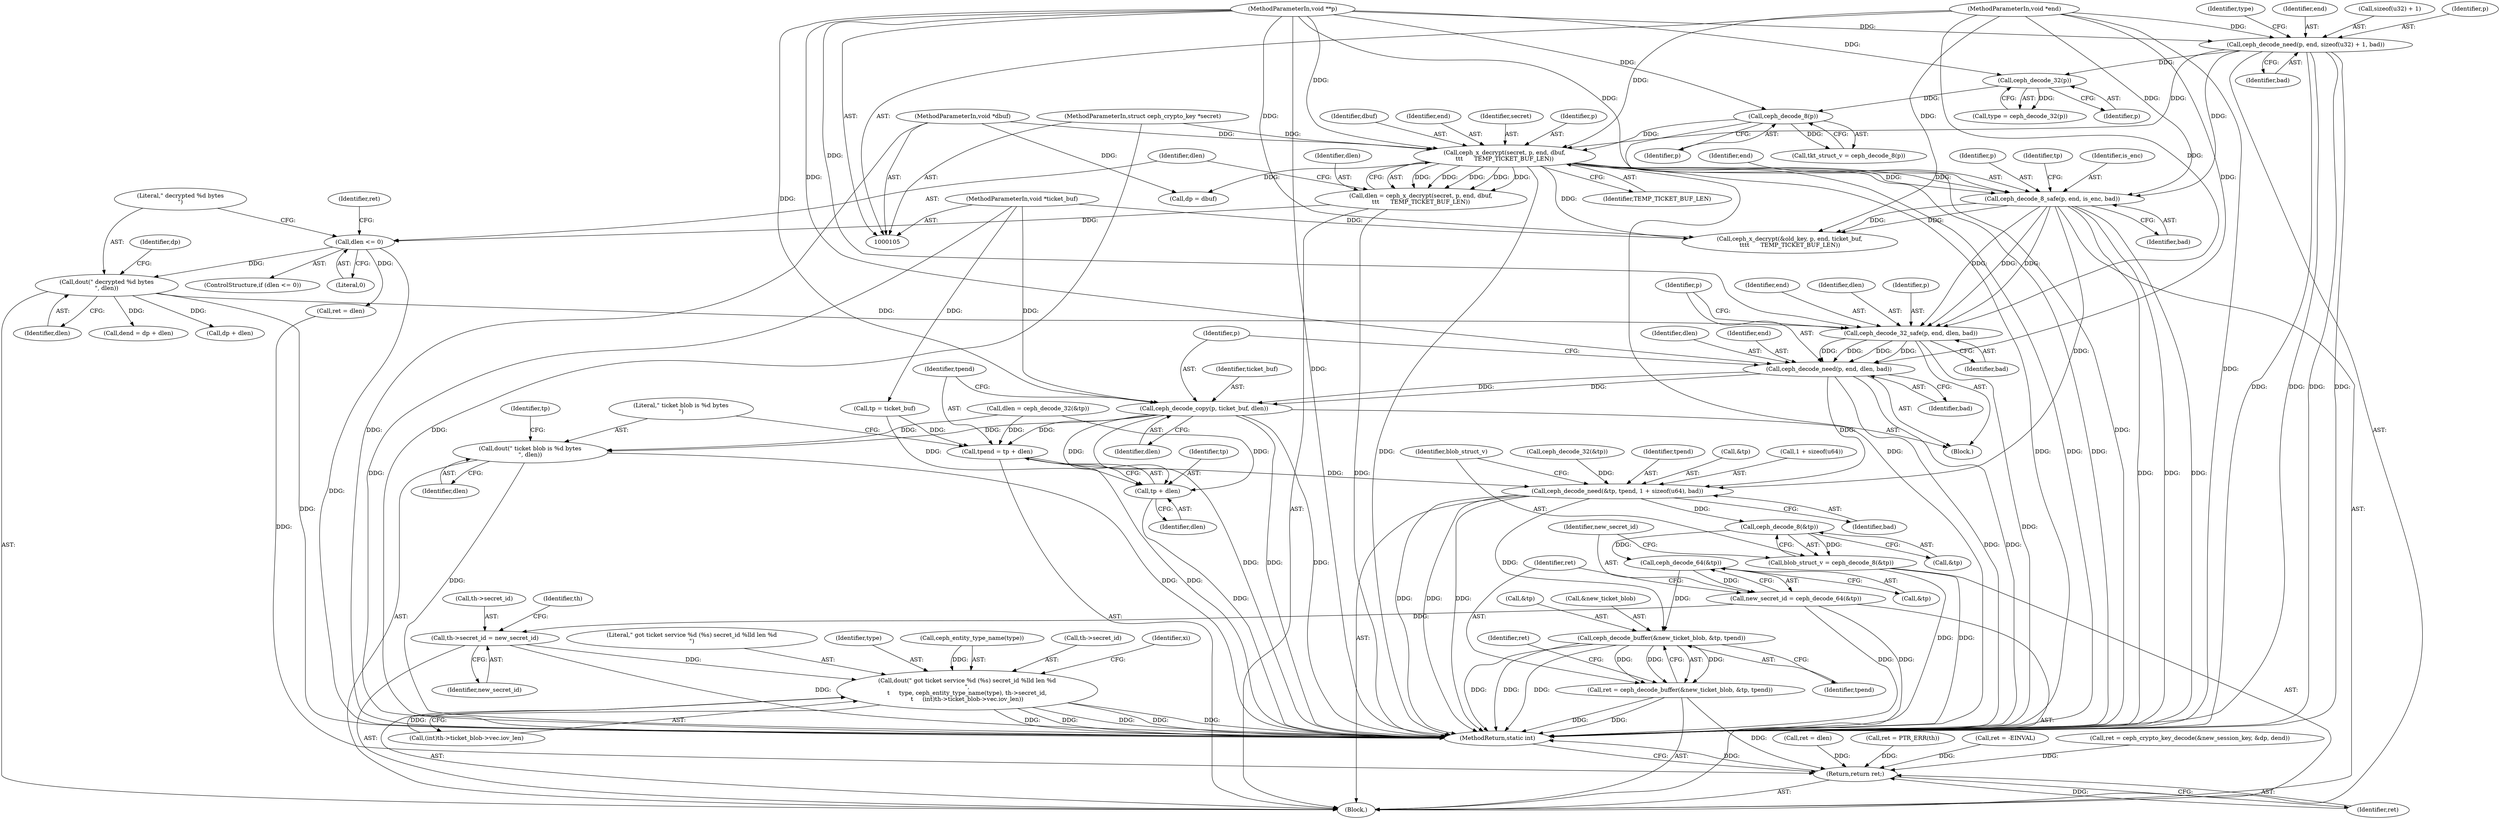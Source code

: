 digraph "1_linux_c27a3e4d667fdcad3db7b104f75659478e0c68d8_2@API" {
"1000316" [label="(Call,ceph_decode_copy(p, ticket_buf, dlen))"];
"1000311" [label="(Call,ceph_decode_need(p, end, dlen, bad))"];
"1000306" [label="(Call,ceph_decode_32_safe(p, end, dlen, bad))"];
"1000268" [label="(Call,ceph_decode_8_safe(p, end, is_enc, bad))"];
"1000180" [label="(Call,ceph_x_decrypt(secret, p, end, dbuf,\n\t\t\t      TEMP_TICKET_BUF_LEN))"];
"1000107" [label="(MethodParameterIn,struct ceph_crypto_key *secret)"];
"1000157" [label="(Call,ceph_decode_8(p))"];
"1000148" [label="(Call,ceph_decode_32(p))"];
"1000138" [label="(Call,ceph_decode_need(p, end, sizeof(u32) + 1, bad))"];
"1000108" [label="(MethodParameterIn,void **p)"];
"1000109" [label="(MethodParameterIn,void *end)"];
"1000110" [label="(MethodParameterIn,void *dbuf)"];
"1000195" [label="(Call,dout(\" decrypted %d bytes\n\", dlen))"];
"1000187" [label="(Call,dlen <= 0)"];
"1000178" [label="(Call,dlen = ceph_x_decrypt(secret, p, end, dbuf,\n\t\t\t      TEMP_TICKET_BUF_LEN))"];
"1000111" [label="(MethodParameterIn,void *ticket_buf)"];
"1000320" [label="(Call,tpend = tp + dlen)"];
"1000328" [label="(Call,ceph_decode_need(&tp, tpend, 1 + sizeof(u64), bad))"];
"1000339" [label="(Call,ceph_decode_8(&tp))"];
"1000337" [label="(Call,blob_struct_v = ceph_decode_8(&tp))"];
"1000344" [label="(Call,ceph_decode_64(&tp))"];
"1000342" [label="(Call,new_secret_id = ceph_decode_64(&tp))"];
"1000386" [label="(Call,th->secret_id = new_secret_id)"];
"1000401" [label="(Call,dout(\" got ticket service %d (%s) secret_id %lld len %d\n\",\n\t     type, ceph_entity_type_name(type), th->secret_id,\n\t     (int)th->ticket_blob->vec.iov_len))"];
"1000349" [label="(Call,ceph_decode_buffer(&new_ticket_blob, &tp, tpend))"];
"1000347" [label="(Call,ret = ceph_decode_buffer(&new_ticket_blob, &tp, tpend))"];
"1000426" [label="(Return,return ret;)"];
"1000322" [label="(Call,tp + dlen)"];
"1000325" [label="(Call,dout(\" ticket blob is %d bytes\n\", dlen))"];
"1000108" [label="(MethodParameterIn,void **p)"];
"1000189" [label="(Literal,0)"];
"1000326" [label="(Literal,\" ticket blob is %d bytes\n\")"];
"1000109" [label="(MethodParameterIn,void *end)"];
"1000274" [label="(Identifier,tp)"];
"1000401" [label="(Call,dout(\" got ticket service %d (%s) secret_id %lld len %d\n\",\n\t     type, ceph_entity_type_name(type), th->secret_id,\n\t     (int)th->ticket_blob->vec.iov_len))"];
"1000308" [label="(Identifier,end)"];
"1000199" [label="(Identifier,dp)"];
"1000340" [label="(Call,&tp)"];
"1000197" [label="(Identifier,dlen)"];
"1000402" [label="(Literal,\" got ticket service %d (%s) secret_id %lld len %d\n\")"];
"1000295" [label="(Call,ret = dlen)"];
"1000180" [label="(Call,ceph_x_decrypt(secret, p, end, dbuf,\n\t\t\t      TEMP_TICKET_BUF_LEN))"];
"1000191" [label="(Call,ret = dlen)"];
"1000187" [label="(Call,dlen <= 0)"];
"1000345" [label="(Call,&tp)"];
"1000352" [label="(Call,&tp)"];
"1000158" [label="(Identifier,p)"];
"1000313" [label="(Identifier,end)"];
"1000336" [label="(Identifier,bad)"];
"1000403" [label="(Identifier,type)"];
"1000271" [label="(Identifier,is_enc)"];
"1000330" [label="(Identifier,tp)"];
"1000139" [label="(Identifier,p)"];
"1000314" [label="(Identifier,dlen)"];
"1000309" [label="(Identifier,dlen)"];
"1000188" [label="(Identifier,dlen)"];
"1000307" [label="(Identifier,p)"];
"1000182" [label="(Identifier,p)"];
"1000179" [label="(Identifier,dlen)"];
"1000356" [label="(Identifier,ret)"];
"1000354" [label="(Identifier,tpend)"];
"1000311" [label="(Call,ceph_decode_need(p, end, dlen, bad))"];
"1000178" [label="(Call,dlen = ceph_x_decrypt(secret, p, end, dbuf,\n\t\t\t      TEMP_TICKET_BUF_LEN))"];
"1000319" [label="(Identifier,dlen)"];
"1000323" [label="(Identifier,tp)"];
"1000173" [label="(Call,ret = PTR_ERR(th))"];
"1000147" [label="(Identifier,type)"];
"1000322" [label="(Call,tp + dlen)"];
"1000434" [label="(MethodReturn,static int)"];
"1000112" [label="(Block,)"];
"1000349" [label="(Call,ceph_decode_buffer(&new_ticket_blob, &tp, tpend))"];
"1000344" [label="(Call,ceph_decode_64(&tp))"];
"1000201" [label="(Call,dend = dp + dlen)"];
"1000329" [label="(Call,&tp)"];
"1000393" [label="(Identifier,th)"];
"1000386" [label="(Call,th->secret_id = new_secret_id)"];
"1000140" [label="(Identifier,end)"];
"1000324" [label="(Identifier,dlen)"];
"1000268" [label="(Call,ceph_decode_8_safe(p, end, is_enc, bad))"];
"1000184" [label="(Identifier,dbuf)"];
"1000312" [label="(Identifier,p)"];
"1000315" [label="(Identifier,bad)"];
"1000299" [label="(Call,dlen = ceph_decode_32(&tp))"];
"1000332" [label="(Call,1 + sizeof(u64))"];
"1000110" [label="(MethodParameterIn,void *dbuf)"];
"1000325" [label="(Call,dout(\" ticket blob is %d bytes\n\", dlen))"];
"1000270" [label="(Identifier,end)"];
"1000426" [label="(Return,return ret;)"];
"1000141" [label="(Call,sizeof(u32) + 1)"];
"1000328" [label="(Call,ceph_decode_need(&tp, tpend, 1 + sizeof(u64), bad))"];
"1000387" [label="(Call,th->secret_id)"];
"1000186" [label="(ControlStructure,if (dlen <= 0))"];
"1000342" [label="(Call,new_secret_id = ceph_decode_64(&tp))"];
"1000320" [label="(Call,tpend = tp + dlen)"];
"1000406" [label="(Call,th->secret_id)"];
"1000272" [label="(Identifier,bad)"];
"1000198" [label="(Call,dp = dbuf)"];
"1000192" [label="(Identifier,ret)"];
"1000310" [label="(Identifier,bad)"];
"1000195" [label="(Call,dout(\" decrypted %d bytes\n\", dlen))"];
"1000183" [label="(Identifier,end)"];
"1000348" [label="(Identifier,ret)"];
"1000317" [label="(Identifier,p)"];
"1000107" [label="(MethodParameterIn,struct ceph_crypto_key *secret)"];
"1000185" [label="(Identifier,TEMP_TICKET_BUF_LEN)"];
"1000203" [label="(Call,dp + dlen)"];
"1000316" [label="(Call,ceph_decode_copy(p, ticket_buf, dlen))"];
"1000155" [label="(Call,tkt_struct_v = ceph_decode_8(p))"];
"1000429" [label="(Call,ret = -EINVAL)"];
"1000338" [label="(Identifier,blob_struct_v)"];
"1000146" [label="(Call,type = ceph_decode_32(p))"];
"1000305" [label="(Block,)"];
"1000420" [label="(Identifier,xi)"];
"1000327" [label="(Identifier,dlen)"];
"1000343" [label="(Identifier,new_secret_id)"];
"1000111" [label="(MethodParameterIn,void *ticket_buf)"];
"1000283" [label="(Call,ceph_x_decrypt(&old_key, p, end, ticket_buf,\n\t\t\t\t      TEMP_TICKET_BUF_LEN))"];
"1000138" [label="(Call,ceph_decode_need(p, end, sizeof(u32) + 1, bad))"];
"1000145" [label="(Identifier,bad)"];
"1000157" [label="(Call,ceph_decode_8(p))"];
"1000347" [label="(Call,ret = ceph_decode_buffer(&new_ticket_blob, &tp, tpend))"];
"1000196" [label="(Literal,\" decrypted %d bytes\n\")"];
"1000225" [label="(Call,ret = ceph_crypto_key_decode(&new_session_key, &dp, dend))"];
"1000427" [label="(Identifier,ret)"];
"1000301" [label="(Call,ceph_decode_32(&tp))"];
"1000318" [label="(Identifier,ticket_buf)"];
"1000390" [label="(Identifier,new_secret_id)"];
"1000306" [label="(Call,ceph_decode_32_safe(p, end, dlen, bad))"];
"1000269" [label="(Identifier,p)"];
"1000149" [label="(Identifier,p)"];
"1000339" [label="(Call,ceph_decode_8(&tp))"];
"1000350" [label="(Call,&new_ticket_blob)"];
"1000273" [label="(Call,tp = ticket_buf)"];
"1000337" [label="(Call,blob_struct_v = ceph_decode_8(&tp))"];
"1000181" [label="(Identifier,secret)"];
"1000321" [label="(Identifier,tpend)"];
"1000404" [label="(Call,ceph_entity_type_name(type))"];
"1000148" [label="(Call,ceph_decode_32(p))"];
"1000331" [label="(Identifier,tpend)"];
"1000409" [label="(Call,(int)th->ticket_blob->vec.iov_len)"];
"1000316" -> "1000305"  [label="AST: "];
"1000316" -> "1000319"  [label="CFG: "];
"1000317" -> "1000316"  [label="AST: "];
"1000318" -> "1000316"  [label="AST: "];
"1000319" -> "1000316"  [label="AST: "];
"1000321" -> "1000316"  [label="CFG: "];
"1000316" -> "1000434"  [label="DDG: "];
"1000316" -> "1000434"  [label="DDG: "];
"1000316" -> "1000434"  [label="DDG: "];
"1000311" -> "1000316"  [label="DDG: "];
"1000311" -> "1000316"  [label="DDG: "];
"1000108" -> "1000316"  [label="DDG: "];
"1000111" -> "1000316"  [label="DDG: "];
"1000316" -> "1000320"  [label="DDG: "];
"1000316" -> "1000322"  [label="DDG: "];
"1000316" -> "1000325"  [label="DDG: "];
"1000311" -> "1000305"  [label="AST: "];
"1000311" -> "1000315"  [label="CFG: "];
"1000312" -> "1000311"  [label="AST: "];
"1000313" -> "1000311"  [label="AST: "];
"1000314" -> "1000311"  [label="AST: "];
"1000315" -> "1000311"  [label="AST: "];
"1000317" -> "1000311"  [label="CFG: "];
"1000311" -> "1000434"  [label="DDG: "];
"1000311" -> "1000434"  [label="DDG: "];
"1000306" -> "1000311"  [label="DDG: "];
"1000306" -> "1000311"  [label="DDG: "];
"1000306" -> "1000311"  [label="DDG: "];
"1000306" -> "1000311"  [label="DDG: "];
"1000108" -> "1000311"  [label="DDG: "];
"1000109" -> "1000311"  [label="DDG: "];
"1000311" -> "1000328"  [label="DDG: "];
"1000306" -> "1000305"  [label="AST: "];
"1000306" -> "1000310"  [label="CFG: "];
"1000307" -> "1000306"  [label="AST: "];
"1000308" -> "1000306"  [label="AST: "];
"1000309" -> "1000306"  [label="AST: "];
"1000310" -> "1000306"  [label="AST: "];
"1000312" -> "1000306"  [label="CFG: "];
"1000306" -> "1000434"  [label="DDG: "];
"1000268" -> "1000306"  [label="DDG: "];
"1000268" -> "1000306"  [label="DDG: "];
"1000268" -> "1000306"  [label="DDG: "];
"1000108" -> "1000306"  [label="DDG: "];
"1000109" -> "1000306"  [label="DDG: "];
"1000195" -> "1000306"  [label="DDG: "];
"1000268" -> "1000112"  [label="AST: "];
"1000268" -> "1000272"  [label="CFG: "];
"1000269" -> "1000268"  [label="AST: "];
"1000270" -> "1000268"  [label="AST: "];
"1000271" -> "1000268"  [label="AST: "];
"1000272" -> "1000268"  [label="AST: "];
"1000274" -> "1000268"  [label="CFG: "];
"1000268" -> "1000434"  [label="DDG: "];
"1000268" -> "1000434"  [label="DDG: "];
"1000268" -> "1000434"  [label="DDG: "];
"1000180" -> "1000268"  [label="DDG: "];
"1000180" -> "1000268"  [label="DDG: "];
"1000108" -> "1000268"  [label="DDG: "];
"1000109" -> "1000268"  [label="DDG: "];
"1000138" -> "1000268"  [label="DDG: "];
"1000268" -> "1000283"  [label="DDG: "];
"1000268" -> "1000283"  [label="DDG: "];
"1000268" -> "1000328"  [label="DDG: "];
"1000180" -> "1000178"  [label="AST: "];
"1000180" -> "1000185"  [label="CFG: "];
"1000181" -> "1000180"  [label="AST: "];
"1000182" -> "1000180"  [label="AST: "];
"1000183" -> "1000180"  [label="AST: "];
"1000184" -> "1000180"  [label="AST: "];
"1000185" -> "1000180"  [label="AST: "];
"1000178" -> "1000180"  [label="CFG: "];
"1000180" -> "1000434"  [label="DDG: "];
"1000180" -> "1000434"  [label="DDG: "];
"1000180" -> "1000434"  [label="DDG: "];
"1000180" -> "1000434"  [label="DDG: "];
"1000180" -> "1000434"  [label="DDG: "];
"1000180" -> "1000178"  [label="DDG: "];
"1000180" -> "1000178"  [label="DDG: "];
"1000180" -> "1000178"  [label="DDG: "];
"1000180" -> "1000178"  [label="DDG: "];
"1000180" -> "1000178"  [label="DDG: "];
"1000107" -> "1000180"  [label="DDG: "];
"1000157" -> "1000180"  [label="DDG: "];
"1000108" -> "1000180"  [label="DDG: "];
"1000138" -> "1000180"  [label="DDG: "];
"1000109" -> "1000180"  [label="DDG: "];
"1000110" -> "1000180"  [label="DDG: "];
"1000180" -> "1000198"  [label="DDG: "];
"1000180" -> "1000283"  [label="DDG: "];
"1000107" -> "1000105"  [label="AST: "];
"1000107" -> "1000434"  [label="DDG: "];
"1000157" -> "1000155"  [label="AST: "];
"1000157" -> "1000158"  [label="CFG: "];
"1000158" -> "1000157"  [label="AST: "];
"1000155" -> "1000157"  [label="CFG: "];
"1000157" -> "1000434"  [label="DDG: "];
"1000157" -> "1000155"  [label="DDG: "];
"1000148" -> "1000157"  [label="DDG: "];
"1000108" -> "1000157"  [label="DDG: "];
"1000148" -> "1000146"  [label="AST: "];
"1000148" -> "1000149"  [label="CFG: "];
"1000149" -> "1000148"  [label="AST: "];
"1000146" -> "1000148"  [label="CFG: "];
"1000148" -> "1000146"  [label="DDG: "];
"1000138" -> "1000148"  [label="DDG: "];
"1000108" -> "1000148"  [label="DDG: "];
"1000138" -> "1000112"  [label="AST: "];
"1000138" -> "1000145"  [label="CFG: "];
"1000139" -> "1000138"  [label="AST: "];
"1000140" -> "1000138"  [label="AST: "];
"1000141" -> "1000138"  [label="AST: "];
"1000145" -> "1000138"  [label="AST: "];
"1000147" -> "1000138"  [label="CFG: "];
"1000138" -> "1000434"  [label="DDG: "];
"1000138" -> "1000434"  [label="DDG: "];
"1000138" -> "1000434"  [label="DDG: "];
"1000138" -> "1000434"  [label="DDG: "];
"1000108" -> "1000138"  [label="DDG: "];
"1000109" -> "1000138"  [label="DDG: "];
"1000108" -> "1000105"  [label="AST: "];
"1000108" -> "1000434"  [label="DDG: "];
"1000108" -> "1000283"  [label="DDG: "];
"1000109" -> "1000105"  [label="AST: "];
"1000109" -> "1000434"  [label="DDG: "];
"1000109" -> "1000283"  [label="DDG: "];
"1000110" -> "1000105"  [label="AST: "];
"1000110" -> "1000434"  [label="DDG: "];
"1000110" -> "1000198"  [label="DDG: "];
"1000195" -> "1000112"  [label="AST: "];
"1000195" -> "1000197"  [label="CFG: "];
"1000196" -> "1000195"  [label="AST: "];
"1000197" -> "1000195"  [label="AST: "];
"1000199" -> "1000195"  [label="CFG: "];
"1000195" -> "1000434"  [label="DDG: "];
"1000187" -> "1000195"  [label="DDG: "];
"1000195" -> "1000201"  [label="DDG: "];
"1000195" -> "1000203"  [label="DDG: "];
"1000187" -> "1000186"  [label="AST: "];
"1000187" -> "1000189"  [label="CFG: "];
"1000188" -> "1000187"  [label="AST: "];
"1000189" -> "1000187"  [label="AST: "];
"1000192" -> "1000187"  [label="CFG: "];
"1000196" -> "1000187"  [label="CFG: "];
"1000187" -> "1000434"  [label="DDG: "];
"1000178" -> "1000187"  [label="DDG: "];
"1000187" -> "1000191"  [label="DDG: "];
"1000178" -> "1000112"  [label="AST: "];
"1000179" -> "1000178"  [label="AST: "];
"1000188" -> "1000178"  [label="CFG: "];
"1000178" -> "1000434"  [label="DDG: "];
"1000111" -> "1000105"  [label="AST: "];
"1000111" -> "1000434"  [label="DDG: "];
"1000111" -> "1000273"  [label="DDG: "];
"1000111" -> "1000283"  [label="DDG: "];
"1000320" -> "1000112"  [label="AST: "];
"1000320" -> "1000322"  [label="CFG: "];
"1000321" -> "1000320"  [label="AST: "];
"1000322" -> "1000320"  [label="AST: "];
"1000326" -> "1000320"  [label="CFG: "];
"1000320" -> "1000434"  [label="DDG: "];
"1000273" -> "1000320"  [label="DDG: "];
"1000299" -> "1000320"  [label="DDG: "];
"1000320" -> "1000328"  [label="DDG: "];
"1000328" -> "1000112"  [label="AST: "];
"1000328" -> "1000336"  [label="CFG: "];
"1000329" -> "1000328"  [label="AST: "];
"1000331" -> "1000328"  [label="AST: "];
"1000332" -> "1000328"  [label="AST: "];
"1000336" -> "1000328"  [label="AST: "];
"1000338" -> "1000328"  [label="CFG: "];
"1000328" -> "1000434"  [label="DDG: "];
"1000328" -> "1000434"  [label="DDG: "];
"1000328" -> "1000434"  [label="DDG: "];
"1000301" -> "1000328"  [label="DDG: "];
"1000328" -> "1000339"  [label="DDG: "];
"1000328" -> "1000349"  [label="DDG: "];
"1000339" -> "1000337"  [label="AST: "];
"1000339" -> "1000340"  [label="CFG: "];
"1000340" -> "1000339"  [label="AST: "];
"1000337" -> "1000339"  [label="CFG: "];
"1000339" -> "1000337"  [label="DDG: "];
"1000339" -> "1000344"  [label="DDG: "];
"1000337" -> "1000112"  [label="AST: "];
"1000338" -> "1000337"  [label="AST: "];
"1000343" -> "1000337"  [label="CFG: "];
"1000337" -> "1000434"  [label="DDG: "];
"1000337" -> "1000434"  [label="DDG: "];
"1000344" -> "1000342"  [label="AST: "];
"1000344" -> "1000345"  [label="CFG: "];
"1000345" -> "1000344"  [label="AST: "];
"1000342" -> "1000344"  [label="CFG: "];
"1000344" -> "1000342"  [label="DDG: "];
"1000344" -> "1000349"  [label="DDG: "];
"1000342" -> "1000112"  [label="AST: "];
"1000343" -> "1000342"  [label="AST: "];
"1000348" -> "1000342"  [label="CFG: "];
"1000342" -> "1000434"  [label="DDG: "];
"1000342" -> "1000434"  [label="DDG: "];
"1000342" -> "1000386"  [label="DDG: "];
"1000386" -> "1000112"  [label="AST: "];
"1000386" -> "1000390"  [label="CFG: "];
"1000387" -> "1000386"  [label="AST: "];
"1000390" -> "1000386"  [label="AST: "];
"1000393" -> "1000386"  [label="CFG: "];
"1000386" -> "1000434"  [label="DDG: "];
"1000386" -> "1000401"  [label="DDG: "];
"1000401" -> "1000112"  [label="AST: "];
"1000401" -> "1000409"  [label="CFG: "];
"1000402" -> "1000401"  [label="AST: "];
"1000403" -> "1000401"  [label="AST: "];
"1000404" -> "1000401"  [label="AST: "];
"1000406" -> "1000401"  [label="AST: "];
"1000409" -> "1000401"  [label="AST: "];
"1000420" -> "1000401"  [label="CFG: "];
"1000401" -> "1000434"  [label="DDG: "];
"1000401" -> "1000434"  [label="DDG: "];
"1000401" -> "1000434"  [label="DDG: "];
"1000401" -> "1000434"  [label="DDG: "];
"1000401" -> "1000434"  [label="DDG: "];
"1000404" -> "1000401"  [label="DDG: "];
"1000409" -> "1000401"  [label="DDG: "];
"1000349" -> "1000347"  [label="AST: "];
"1000349" -> "1000354"  [label="CFG: "];
"1000350" -> "1000349"  [label="AST: "];
"1000352" -> "1000349"  [label="AST: "];
"1000354" -> "1000349"  [label="AST: "];
"1000347" -> "1000349"  [label="CFG: "];
"1000349" -> "1000434"  [label="DDG: "];
"1000349" -> "1000434"  [label="DDG: "];
"1000349" -> "1000434"  [label="DDG: "];
"1000349" -> "1000347"  [label="DDG: "];
"1000349" -> "1000347"  [label="DDG: "];
"1000349" -> "1000347"  [label="DDG: "];
"1000347" -> "1000112"  [label="AST: "];
"1000348" -> "1000347"  [label="AST: "];
"1000356" -> "1000347"  [label="CFG: "];
"1000347" -> "1000434"  [label="DDG: "];
"1000347" -> "1000434"  [label="DDG: "];
"1000347" -> "1000426"  [label="DDG: "];
"1000426" -> "1000112"  [label="AST: "];
"1000426" -> "1000427"  [label="CFG: "];
"1000427" -> "1000426"  [label="AST: "];
"1000434" -> "1000426"  [label="CFG: "];
"1000426" -> "1000434"  [label="DDG: "];
"1000427" -> "1000426"  [label="DDG: "];
"1000295" -> "1000426"  [label="DDG: "];
"1000225" -> "1000426"  [label="DDG: "];
"1000429" -> "1000426"  [label="DDG: "];
"1000191" -> "1000426"  [label="DDG: "];
"1000173" -> "1000426"  [label="DDG: "];
"1000322" -> "1000324"  [label="CFG: "];
"1000323" -> "1000322"  [label="AST: "];
"1000324" -> "1000322"  [label="AST: "];
"1000322" -> "1000434"  [label="DDG: "];
"1000273" -> "1000322"  [label="DDG: "];
"1000299" -> "1000322"  [label="DDG: "];
"1000325" -> "1000112"  [label="AST: "];
"1000325" -> "1000327"  [label="CFG: "];
"1000326" -> "1000325"  [label="AST: "];
"1000327" -> "1000325"  [label="AST: "];
"1000330" -> "1000325"  [label="CFG: "];
"1000325" -> "1000434"  [label="DDG: "];
"1000325" -> "1000434"  [label="DDG: "];
"1000299" -> "1000325"  [label="DDG: "];
}
